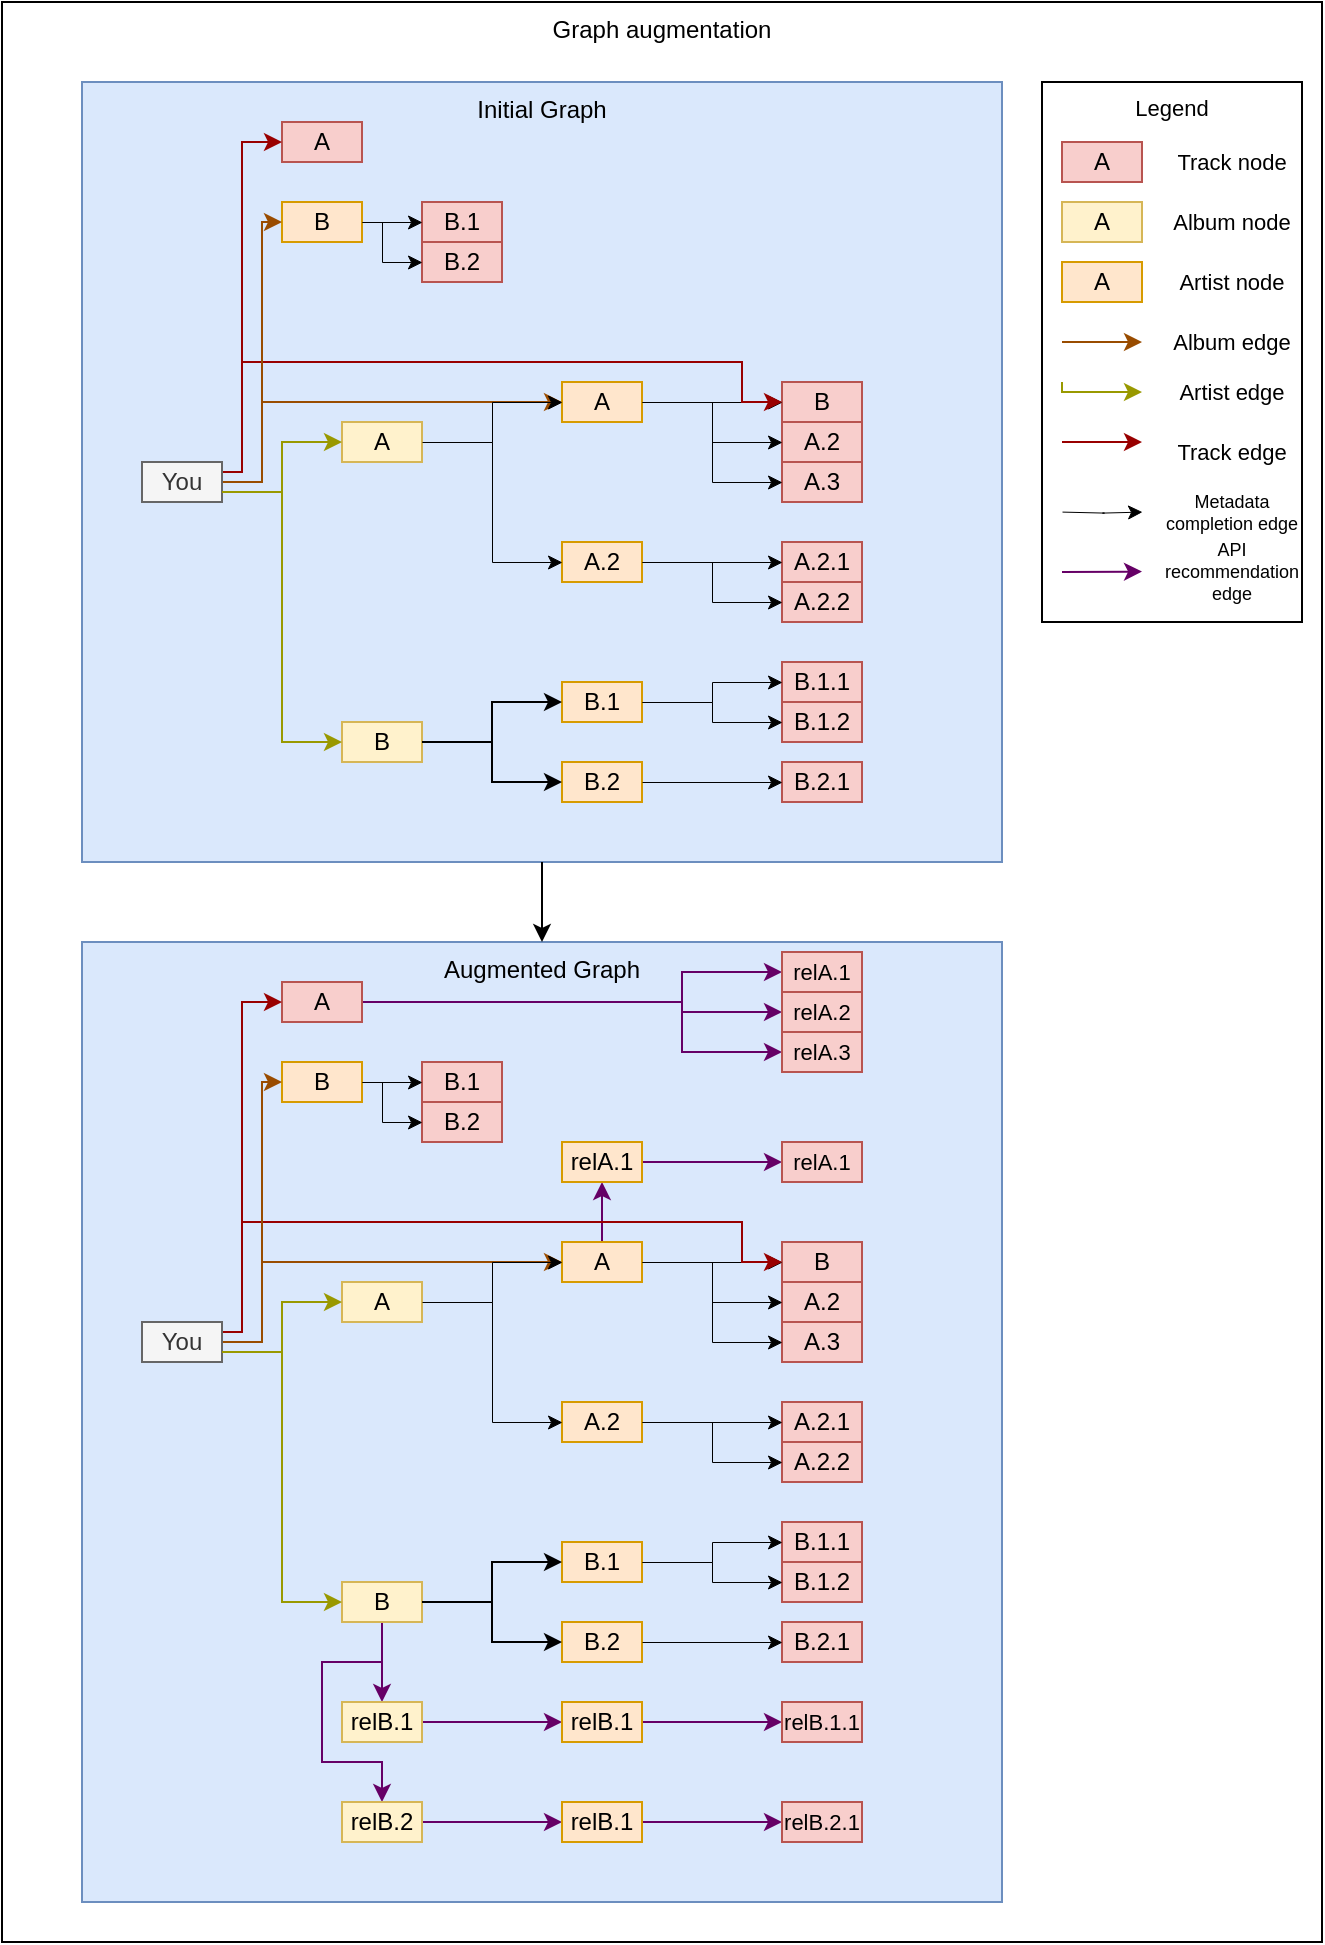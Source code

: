 <mxfile version="18.0.1" type="device"><diagram id="3FuMZ1e_deoRVSTneDtn" name="Page-1"><mxGraphModel dx="1990" dy="1238" grid="1" gridSize="10" guides="1" tooltips="1" connect="1" arrows="1" fold="1" page="1" pageScale="1" pageWidth="850" pageHeight="1100" math="0" shadow="0"><root><mxCell id="0"/><mxCell id="1" parent="0"/><mxCell id="2" value="Graph augmentation" style="rounded=0;whiteSpace=wrap;html=1;verticalAlign=top;" parent="1" vertex="1"><mxGeometry x="40" y="40" width="660" height="970" as="geometry"/></mxCell><mxCell id="O8z5yUPfaKezRsKL5KZz-58" value="" style="group" parent="1" vertex="1" connectable="0"><mxGeometry x="80" y="80" width="460" height="390" as="geometry"/></mxCell><mxCell id="O8z5yUPfaKezRsKL5KZz-8" value="Initial Graph" style="rounded=0;whiteSpace=wrap;html=1;verticalAlign=top;align=center;fillColor=#dae8fc;strokeColor=#6c8ebf;" parent="O8z5yUPfaKezRsKL5KZz-58" vertex="1"><mxGeometry width="460" height="390" as="geometry"/></mxCell><mxCell id="O8z5yUPfaKezRsKL5KZz-16" value="A" style="rounded=0;whiteSpace=wrap;html=1;fillColor=#f8cecc;strokeColor=#b85450;" parent="O8z5yUPfaKezRsKL5KZz-58" vertex="1"><mxGeometry x="100" y="20" width="40" height="20" as="geometry"/></mxCell><mxCell id="O8z5yUPfaKezRsKL5KZz-17" value="B" style="rounded=0;whiteSpace=wrap;html=1;fillColor=#f8cecc;strokeColor=#b85450;" parent="O8z5yUPfaKezRsKL5KZz-58" vertex="1"><mxGeometry x="350" y="150" width="40" height="20" as="geometry"/></mxCell><mxCell id="O8z5yUPfaKezRsKL5KZz-34" style="edgeStyle=orthogonalEdgeStyle;rounded=0;orthogonalLoop=1;jettySize=auto;html=1;exitX=1;exitY=0.5;exitDx=0;exitDy=0;entryX=0;entryY=0.5;entryDx=0;entryDy=0;strokeWidth=0.5;" parent="O8z5yUPfaKezRsKL5KZz-58" source="O8z5yUPfaKezRsKL5KZz-18" target="O8z5yUPfaKezRsKL5KZz-17" edge="1"><mxGeometry relative="1" as="geometry"/></mxCell><mxCell id="O8z5yUPfaKezRsKL5KZz-18" value="A" style="rounded=0;whiteSpace=wrap;html=1;fillColor=#ffe6cc;strokeColor=#d79b00;" parent="O8z5yUPfaKezRsKL5KZz-58" vertex="1"><mxGeometry x="240" y="150" width="40" height="20" as="geometry"/></mxCell><mxCell id="O8z5yUPfaKezRsKL5KZz-19" value="B" style="rounded=0;whiteSpace=wrap;html=1;fillColor=#ffe6cc;strokeColor=#d79b00;" parent="O8z5yUPfaKezRsKL5KZz-58" vertex="1"><mxGeometry x="100" y="60" width="40" height="20" as="geometry"/></mxCell><mxCell id="O8z5yUPfaKezRsKL5KZz-39" style="edgeStyle=orthogonalEdgeStyle;rounded=0;orthogonalLoop=1;jettySize=auto;html=1;exitX=1;exitY=0.5;exitDx=0;exitDy=0;entryX=0;entryY=0.5;entryDx=0;entryDy=0;strokeColor=#994C00;" parent="O8z5yUPfaKezRsKL5KZz-58" source="O8z5yUPfaKezRsKL5KZz-22" target="O8z5yUPfaKezRsKL5KZz-18" edge="1"><mxGeometry relative="1" as="geometry"><Array as="points"><mxPoint x="90" y="200"/><mxPoint x="90" y="160"/></Array></mxGeometry></mxCell><mxCell id="O8z5yUPfaKezRsKL5KZz-40" style="edgeStyle=orthogonalEdgeStyle;rounded=0;orthogonalLoop=1;jettySize=auto;html=1;exitX=1;exitY=0.25;exitDx=0;exitDy=0;entryX=0;entryY=0.5;entryDx=0;entryDy=0;strokeColor=#990000;strokeWidth=1;" parent="O8z5yUPfaKezRsKL5KZz-58" source="O8z5yUPfaKezRsKL5KZz-22" target="O8z5yUPfaKezRsKL5KZz-17" edge="1"><mxGeometry relative="1" as="geometry"><Array as="points"><mxPoint x="80" y="195"/><mxPoint x="80" y="140"/><mxPoint x="330" y="140"/><mxPoint x="330" y="160"/></Array></mxGeometry></mxCell><mxCell id="O8z5yUPfaKezRsKL5KZz-41" style="edgeStyle=orthogonalEdgeStyle;rounded=0;orthogonalLoop=1;jettySize=auto;html=1;exitX=1;exitY=0.25;exitDx=0;exitDy=0;entryX=0;entryY=0.5;entryDx=0;entryDy=0;strokeColor=#990000;strokeWidth=1;" parent="O8z5yUPfaKezRsKL5KZz-58" source="O8z5yUPfaKezRsKL5KZz-22" target="O8z5yUPfaKezRsKL5KZz-16" edge="1"><mxGeometry relative="1" as="geometry"><Array as="points"><mxPoint x="80" y="195"/><mxPoint x="80" y="30"/></Array></mxGeometry></mxCell><mxCell id="O8z5yUPfaKezRsKL5KZz-42" style="edgeStyle=orthogonalEdgeStyle;rounded=0;orthogonalLoop=1;jettySize=auto;html=1;exitX=1;exitY=0.5;exitDx=0;exitDy=0;entryX=0;entryY=0.5;entryDx=0;entryDy=0;strokeColor=#994C00;strokeWidth=1;" parent="O8z5yUPfaKezRsKL5KZz-58" source="O8z5yUPfaKezRsKL5KZz-22" target="O8z5yUPfaKezRsKL5KZz-19" edge="1"><mxGeometry relative="1" as="geometry"><Array as="points"><mxPoint x="90" y="200"/><mxPoint x="90" y="70"/></Array></mxGeometry></mxCell><mxCell id="O8z5yUPfaKezRsKL5KZz-22" value="You" style="rounded=0;whiteSpace=wrap;html=1;fillColor=#f5f5f5;strokeColor=#666666;fontColor=#333333;" parent="O8z5yUPfaKezRsKL5KZz-58" vertex="1"><mxGeometry x="30" y="190" width="40" height="20" as="geometry"/></mxCell><mxCell id="O8z5yUPfaKezRsKL5KZz-27" style="edgeStyle=orthogonalEdgeStyle;rounded=0;orthogonalLoop=1;jettySize=auto;html=1;exitX=1;exitY=0.5;exitDx=0;exitDy=0;entryX=0;entryY=0.5;entryDx=0;entryDy=0;strokeWidth=0.5;" parent="O8z5yUPfaKezRsKL5KZz-58" source="O8z5yUPfaKezRsKL5KZz-23" target="O8z5yUPfaKezRsKL5KZz-18" edge="1"><mxGeometry relative="1" as="geometry"/></mxCell><mxCell id="O8z5yUPfaKezRsKL5KZz-23" value="A" style="rounded=0;whiteSpace=wrap;html=1;fillColor=#fff2cc;strokeColor=#d6b656;" parent="O8z5yUPfaKezRsKL5KZz-58" vertex="1"><mxGeometry x="130" y="170" width="40" height="20" as="geometry"/></mxCell><mxCell id="O8z5yUPfaKezRsKL5KZz-25" style="edgeStyle=orthogonalEdgeStyle;rounded=0;orthogonalLoop=1;jettySize=auto;html=1;exitX=1;exitY=0.75;exitDx=0;exitDy=0;entryX=0;entryY=0.5;entryDx=0;entryDy=0;strokeColor=#999900;" parent="O8z5yUPfaKezRsKL5KZz-58" source="O8z5yUPfaKezRsKL5KZz-22" target="O8z5yUPfaKezRsKL5KZz-23" edge="1"><mxGeometry relative="1" as="geometry"/></mxCell><mxCell id="O8z5yUPfaKezRsKL5KZz-24" value="B" style="rounded=0;whiteSpace=wrap;html=1;fillColor=#fff2cc;strokeColor=#d6b656;" parent="O8z5yUPfaKezRsKL5KZz-58" vertex="1"><mxGeometry x="130" y="320" width="40" height="20" as="geometry"/></mxCell><mxCell id="O8z5yUPfaKezRsKL5KZz-26" style="edgeStyle=orthogonalEdgeStyle;rounded=0;orthogonalLoop=1;jettySize=auto;html=1;exitX=1;exitY=0.75;exitDx=0;exitDy=0;entryX=0;entryY=0.5;entryDx=0;entryDy=0;strokeColor=#999900;" parent="O8z5yUPfaKezRsKL5KZz-58" source="O8z5yUPfaKezRsKL5KZz-22" target="O8z5yUPfaKezRsKL5KZz-24" edge="1"><mxGeometry relative="1" as="geometry"/></mxCell><mxCell id="O8z5yUPfaKezRsKL5KZz-28" value="B.1" style="rounded=0;whiteSpace=wrap;html=1;fillColor=#ffe6cc;strokeColor=#d79b00;" parent="O8z5yUPfaKezRsKL5KZz-58" vertex="1"><mxGeometry x="240" y="300" width="40" height="20" as="geometry"/></mxCell><mxCell id="O8z5yUPfaKezRsKL5KZz-29" style="edgeStyle=orthogonalEdgeStyle;rounded=0;orthogonalLoop=1;jettySize=auto;html=1;exitX=1;exitY=0.5;exitDx=0;exitDy=0;entryX=0;entryY=0.5;entryDx=0;entryDy=0;" parent="O8z5yUPfaKezRsKL5KZz-58" source="O8z5yUPfaKezRsKL5KZz-24" target="O8z5yUPfaKezRsKL5KZz-28" edge="1"><mxGeometry relative="1" as="geometry"/></mxCell><mxCell id="O8z5yUPfaKezRsKL5KZz-30" value="A.2" style="rounded=0;whiteSpace=wrap;html=1;fillColor=#ffe6cc;strokeColor=#d79b00;" parent="O8z5yUPfaKezRsKL5KZz-58" vertex="1"><mxGeometry x="240" y="230" width="40" height="20" as="geometry"/></mxCell><mxCell id="O8z5yUPfaKezRsKL5KZz-31" style="edgeStyle=orthogonalEdgeStyle;rounded=0;orthogonalLoop=1;jettySize=auto;html=1;exitX=1;exitY=0.5;exitDx=0;exitDy=0;entryX=0;entryY=0.5;entryDx=0;entryDy=0;strokeWidth=0.5;" parent="O8z5yUPfaKezRsKL5KZz-58" source="O8z5yUPfaKezRsKL5KZz-23" target="O8z5yUPfaKezRsKL5KZz-30" edge="1"><mxGeometry relative="1" as="geometry"/></mxCell><mxCell id="O8z5yUPfaKezRsKL5KZz-32" value="B.2" style="rounded=0;whiteSpace=wrap;html=1;fillColor=#ffe6cc;strokeColor=#d79b00;" parent="O8z5yUPfaKezRsKL5KZz-58" vertex="1"><mxGeometry x="240" y="340" width="40" height="20" as="geometry"/></mxCell><mxCell id="O8z5yUPfaKezRsKL5KZz-33" style="edgeStyle=orthogonalEdgeStyle;rounded=0;orthogonalLoop=1;jettySize=auto;html=1;exitX=1;exitY=0.5;exitDx=0;exitDy=0;entryX=0;entryY=0.5;entryDx=0;entryDy=0;" parent="O8z5yUPfaKezRsKL5KZz-58" source="O8z5yUPfaKezRsKL5KZz-24" target="O8z5yUPfaKezRsKL5KZz-32" edge="1"><mxGeometry relative="1" as="geometry"/></mxCell><mxCell id="O8z5yUPfaKezRsKL5KZz-35" value="A.2" style="rounded=0;whiteSpace=wrap;html=1;fillColor=#f8cecc;strokeColor=#b85450;" parent="O8z5yUPfaKezRsKL5KZz-58" vertex="1"><mxGeometry x="350" y="170" width="40" height="20" as="geometry"/></mxCell><mxCell id="O8z5yUPfaKezRsKL5KZz-37" style="edgeStyle=orthogonalEdgeStyle;rounded=0;orthogonalLoop=1;jettySize=auto;html=1;exitX=1;exitY=0.5;exitDx=0;exitDy=0;entryX=0;entryY=0.5;entryDx=0;entryDy=0;strokeWidth=0.5;" parent="O8z5yUPfaKezRsKL5KZz-58" source="O8z5yUPfaKezRsKL5KZz-18" target="O8z5yUPfaKezRsKL5KZz-35" edge="1"><mxGeometry relative="1" as="geometry"/></mxCell><mxCell id="O8z5yUPfaKezRsKL5KZz-36" value="A.3" style="rounded=0;whiteSpace=wrap;html=1;fillColor=#f8cecc;strokeColor=#b85450;" parent="O8z5yUPfaKezRsKL5KZz-58" vertex="1"><mxGeometry x="350" y="190" width="40" height="20" as="geometry"/></mxCell><mxCell id="O8z5yUPfaKezRsKL5KZz-38" style="edgeStyle=orthogonalEdgeStyle;rounded=0;orthogonalLoop=1;jettySize=auto;html=1;exitX=1;exitY=0.5;exitDx=0;exitDy=0;entryX=0;entryY=0.5;entryDx=0;entryDy=0;strokeWidth=0.5;" parent="O8z5yUPfaKezRsKL5KZz-58" source="O8z5yUPfaKezRsKL5KZz-18" target="O8z5yUPfaKezRsKL5KZz-36" edge="1"><mxGeometry relative="1" as="geometry"/></mxCell><mxCell id="O8z5yUPfaKezRsKL5KZz-43" value="B.1" style="rounded=0;whiteSpace=wrap;html=1;fillColor=#f8cecc;strokeColor=#b85450;" parent="O8z5yUPfaKezRsKL5KZz-58" vertex="1"><mxGeometry x="170" y="60" width="40" height="20" as="geometry"/></mxCell><mxCell id="O8z5yUPfaKezRsKL5KZz-45" style="edgeStyle=orthogonalEdgeStyle;rounded=0;orthogonalLoop=1;jettySize=auto;html=1;exitX=1;exitY=0.5;exitDx=0;exitDy=0;entryX=0;entryY=0.5;entryDx=0;entryDy=0;strokeColor=#000000;strokeWidth=0.5;" parent="O8z5yUPfaKezRsKL5KZz-58" source="O8z5yUPfaKezRsKL5KZz-19" target="O8z5yUPfaKezRsKL5KZz-43" edge="1"><mxGeometry relative="1" as="geometry"/></mxCell><mxCell id="O8z5yUPfaKezRsKL5KZz-44" value="B.2" style="rounded=0;whiteSpace=wrap;html=1;fillColor=#f8cecc;strokeColor=#b85450;" parent="O8z5yUPfaKezRsKL5KZz-58" vertex="1"><mxGeometry x="170" y="80" width="40" height="20" as="geometry"/></mxCell><mxCell id="O8z5yUPfaKezRsKL5KZz-46" style="edgeStyle=orthogonalEdgeStyle;rounded=0;orthogonalLoop=1;jettySize=auto;html=1;exitX=1;exitY=0.5;exitDx=0;exitDy=0;entryX=0;entryY=0.5;entryDx=0;entryDy=0;strokeColor=#000000;strokeWidth=0.5;" parent="O8z5yUPfaKezRsKL5KZz-58" source="O8z5yUPfaKezRsKL5KZz-19" target="O8z5yUPfaKezRsKL5KZz-44" edge="1"><mxGeometry relative="1" as="geometry"><Array as="points"><mxPoint x="150" y="70"/><mxPoint x="150" y="90"/></Array></mxGeometry></mxCell><mxCell id="O8z5yUPfaKezRsKL5KZz-47" value="A.2.1" style="rounded=0;whiteSpace=wrap;html=1;fillColor=#f8cecc;strokeColor=#b85450;" parent="O8z5yUPfaKezRsKL5KZz-58" vertex="1"><mxGeometry x="350" y="230" width="40" height="20" as="geometry"/></mxCell><mxCell id="O8z5yUPfaKezRsKL5KZz-49" style="edgeStyle=orthogonalEdgeStyle;rounded=0;orthogonalLoop=1;jettySize=auto;html=1;exitX=1;exitY=0.5;exitDx=0;exitDy=0;entryX=0;entryY=0.5;entryDx=0;entryDy=0;strokeColor=#000000;strokeWidth=0.5;" parent="O8z5yUPfaKezRsKL5KZz-58" source="O8z5yUPfaKezRsKL5KZz-30" target="O8z5yUPfaKezRsKL5KZz-47" edge="1"><mxGeometry relative="1" as="geometry"/></mxCell><mxCell id="O8z5yUPfaKezRsKL5KZz-48" value="A.2.2" style="rounded=0;whiteSpace=wrap;html=1;fillColor=#f8cecc;strokeColor=#b85450;" parent="O8z5yUPfaKezRsKL5KZz-58" vertex="1"><mxGeometry x="350" y="250" width="40" height="20" as="geometry"/></mxCell><mxCell id="O8z5yUPfaKezRsKL5KZz-50" style="edgeStyle=orthogonalEdgeStyle;rounded=0;orthogonalLoop=1;jettySize=auto;html=1;exitX=1;exitY=0.5;exitDx=0;exitDy=0;entryX=0;entryY=0.5;entryDx=0;entryDy=0;strokeColor=#000000;strokeWidth=0.5;" parent="O8z5yUPfaKezRsKL5KZz-58" source="O8z5yUPfaKezRsKL5KZz-30" target="O8z5yUPfaKezRsKL5KZz-48" edge="1"><mxGeometry relative="1" as="geometry"/></mxCell><mxCell id="O8z5yUPfaKezRsKL5KZz-51" value="B.1.1" style="rounded=0;whiteSpace=wrap;html=1;fillColor=#f8cecc;strokeColor=#b85450;" parent="O8z5yUPfaKezRsKL5KZz-58" vertex="1"><mxGeometry x="350" y="290" width="40" height="20" as="geometry"/></mxCell><mxCell id="O8z5yUPfaKezRsKL5KZz-55" style="edgeStyle=orthogonalEdgeStyle;rounded=0;orthogonalLoop=1;jettySize=auto;html=1;exitX=1;exitY=0.5;exitDx=0;exitDy=0;entryX=0;entryY=0.5;entryDx=0;entryDy=0;strokeColor=#000000;strokeWidth=0.5;" parent="O8z5yUPfaKezRsKL5KZz-58" source="O8z5yUPfaKezRsKL5KZz-28" target="O8z5yUPfaKezRsKL5KZz-51" edge="1"><mxGeometry relative="1" as="geometry"/></mxCell><mxCell id="O8z5yUPfaKezRsKL5KZz-52" value="B.1.2" style="rounded=0;whiteSpace=wrap;html=1;fillColor=#f8cecc;strokeColor=#b85450;" parent="O8z5yUPfaKezRsKL5KZz-58" vertex="1"><mxGeometry x="350" y="310" width="40" height="20" as="geometry"/></mxCell><mxCell id="O8z5yUPfaKezRsKL5KZz-56" style="edgeStyle=orthogonalEdgeStyle;rounded=0;orthogonalLoop=1;jettySize=auto;html=1;exitX=1;exitY=0.5;exitDx=0;exitDy=0;strokeColor=#000000;strokeWidth=0.5;" parent="O8z5yUPfaKezRsKL5KZz-58" source="O8z5yUPfaKezRsKL5KZz-28" target="O8z5yUPfaKezRsKL5KZz-52" edge="1"><mxGeometry relative="1" as="geometry"/></mxCell><mxCell id="O8z5yUPfaKezRsKL5KZz-53" value="B.2.1" style="rounded=0;whiteSpace=wrap;html=1;fillColor=#f8cecc;strokeColor=#b85450;" parent="O8z5yUPfaKezRsKL5KZz-58" vertex="1"><mxGeometry x="350" y="340" width="40" height="20" as="geometry"/></mxCell><mxCell id="O8z5yUPfaKezRsKL5KZz-54" style="edgeStyle=orthogonalEdgeStyle;rounded=0;orthogonalLoop=1;jettySize=auto;html=1;exitX=1;exitY=0.5;exitDx=0;exitDy=0;entryX=0;entryY=0.5;entryDx=0;entryDy=0;strokeColor=#000000;strokeWidth=0.5;" parent="O8z5yUPfaKezRsKL5KZz-58" source="O8z5yUPfaKezRsKL5KZz-32" target="O8z5yUPfaKezRsKL5KZz-53" edge="1"><mxGeometry relative="1" as="geometry"/></mxCell><mxCell id="O8z5yUPfaKezRsKL5KZz-60" value="Augmented Graph" style="rounded=0;whiteSpace=wrap;html=1;verticalAlign=top;align=center;fillColor=#dae8fc;strokeColor=#6c8ebf;" parent="1" vertex="1"><mxGeometry x="80" y="510" width="460" height="480" as="geometry"/></mxCell><mxCell id="O8z5yUPfaKezRsKL5KZz-206" style="edgeStyle=orthogonalEdgeStyle;rounded=0;orthogonalLoop=1;jettySize=auto;html=1;exitX=1;exitY=0.5;exitDx=0;exitDy=0;entryX=0;entryY=0.5;entryDx=0;entryDy=0;fontSize=11;strokeColor=#660066;strokeWidth=1;" parent="1" source="O8z5yUPfaKezRsKL5KZz-61" target="O8z5yUPfaKezRsKL5KZz-202" edge="1"><mxGeometry relative="1" as="geometry"><Array as="points"><mxPoint x="380" y="540"/><mxPoint x="380" y="525"/></Array></mxGeometry></mxCell><mxCell id="O8z5yUPfaKezRsKL5KZz-207" style="edgeStyle=orthogonalEdgeStyle;rounded=0;orthogonalLoop=1;jettySize=auto;html=1;exitX=1;exitY=0.5;exitDx=0;exitDy=0;entryX=0;entryY=0.5;entryDx=0;entryDy=0;fontSize=11;strokeColor=#660066;strokeWidth=1;" parent="1" source="O8z5yUPfaKezRsKL5KZz-61" target="O8z5yUPfaKezRsKL5KZz-203" edge="1"><mxGeometry relative="1" as="geometry"><Array as="points"><mxPoint x="380" y="540"/><mxPoint x="380" y="545"/></Array></mxGeometry></mxCell><mxCell id="O8z5yUPfaKezRsKL5KZz-208" style="edgeStyle=orthogonalEdgeStyle;rounded=0;orthogonalLoop=1;jettySize=auto;html=1;exitX=1;exitY=0.5;exitDx=0;exitDy=0;entryX=0;entryY=0.5;entryDx=0;entryDy=0;fontSize=11;strokeColor=#660066;strokeWidth=1;" parent="1" source="O8z5yUPfaKezRsKL5KZz-61" target="O8z5yUPfaKezRsKL5KZz-205" edge="1"><mxGeometry relative="1" as="geometry"><Array as="points"><mxPoint x="380" y="540"/><mxPoint x="380" y="565"/></Array></mxGeometry></mxCell><mxCell id="O8z5yUPfaKezRsKL5KZz-61" value="A" style="rounded=0;whiteSpace=wrap;html=1;fillColor=#f8cecc;strokeColor=#b85450;" parent="1" vertex="1"><mxGeometry x="180" y="530" width="40" height="20" as="geometry"/></mxCell><mxCell id="O8z5yUPfaKezRsKL5KZz-62" value="B" style="rounded=0;whiteSpace=wrap;html=1;fillColor=#f8cecc;strokeColor=#b85450;" parent="1" vertex="1"><mxGeometry x="430" y="660" width="40" height="20" as="geometry"/></mxCell><mxCell id="O8z5yUPfaKezRsKL5KZz-63" style="edgeStyle=orthogonalEdgeStyle;rounded=0;orthogonalLoop=1;jettySize=auto;html=1;exitX=1;exitY=0.5;exitDx=0;exitDy=0;entryX=0;entryY=0.5;entryDx=0;entryDy=0;strokeWidth=0.5;" parent="1" source="O8z5yUPfaKezRsKL5KZz-64" target="O8z5yUPfaKezRsKL5KZz-62" edge="1"><mxGeometry relative="1" as="geometry"/></mxCell><mxCell id="O8z5yUPfaKezRsKL5KZz-200" style="edgeStyle=orthogonalEdgeStyle;rounded=0;orthogonalLoop=1;jettySize=auto;html=1;exitX=0.5;exitY=0;exitDx=0;exitDy=0;entryX=0.5;entryY=1;entryDx=0;entryDy=0;fontSize=11;strokeColor=#660066;strokeWidth=1;" parent="1" source="O8z5yUPfaKezRsKL5KZz-64" target="O8z5yUPfaKezRsKL5KZz-198" edge="1"><mxGeometry relative="1" as="geometry"/></mxCell><mxCell id="O8z5yUPfaKezRsKL5KZz-64" value="A" style="rounded=0;whiteSpace=wrap;html=1;fillColor=#ffe6cc;strokeColor=#d79b00;" parent="1" vertex="1"><mxGeometry x="320" y="660" width="40" height="20" as="geometry"/></mxCell><mxCell id="O8z5yUPfaKezRsKL5KZz-65" value="B" style="rounded=0;whiteSpace=wrap;html=1;fillColor=#ffe6cc;strokeColor=#d79b00;" parent="1" vertex="1"><mxGeometry x="180" y="570" width="40" height="20" as="geometry"/></mxCell><mxCell id="O8z5yUPfaKezRsKL5KZz-66" style="edgeStyle=orthogonalEdgeStyle;rounded=0;orthogonalLoop=1;jettySize=auto;html=1;exitX=1;exitY=0.5;exitDx=0;exitDy=0;entryX=0;entryY=0.5;entryDx=0;entryDy=0;strokeColor=#994C00;" parent="1" source="O8z5yUPfaKezRsKL5KZz-70" target="O8z5yUPfaKezRsKL5KZz-64" edge="1"><mxGeometry relative="1" as="geometry"><Array as="points"><mxPoint x="170" y="710"/><mxPoint x="170" y="670"/></Array></mxGeometry></mxCell><mxCell id="O8z5yUPfaKezRsKL5KZz-67" style="edgeStyle=orthogonalEdgeStyle;rounded=0;orthogonalLoop=1;jettySize=auto;html=1;exitX=1;exitY=0.25;exitDx=0;exitDy=0;entryX=0;entryY=0.5;entryDx=0;entryDy=0;strokeColor=#990000;strokeWidth=1;" parent="1" source="O8z5yUPfaKezRsKL5KZz-70" target="O8z5yUPfaKezRsKL5KZz-62" edge="1"><mxGeometry relative="1" as="geometry"><Array as="points"><mxPoint x="160" y="705"/><mxPoint x="160" y="650"/><mxPoint x="410" y="650"/><mxPoint x="410" y="670"/></Array></mxGeometry></mxCell><mxCell id="O8z5yUPfaKezRsKL5KZz-68" style="edgeStyle=orthogonalEdgeStyle;rounded=0;orthogonalLoop=1;jettySize=auto;html=1;exitX=1;exitY=0.25;exitDx=0;exitDy=0;entryX=0;entryY=0.5;entryDx=0;entryDy=0;strokeColor=#990000;strokeWidth=1;" parent="1" source="O8z5yUPfaKezRsKL5KZz-70" target="O8z5yUPfaKezRsKL5KZz-61" edge="1"><mxGeometry relative="1" as="geometry"><Array as="points"><mxPoint x="160" y="705"/><mxPoint x="160" y="540"/></Array></mxGeometry></mxCell><mxCell id="O8z5yUPfaKezRsKL5KZz-69" style="edgeStyle=orthogonalEdgeStyle;rounded=0;orthogonalLoop=1;jettySize=auto;html=1;exitX=1;exitY=0.5;exitDx=0;exitDy=0;entryX=0;entryY=0.5;entryDx=0;entryDy=0;strokeColor=#994C00;strokeWidth=1;" parent="1" source="O8z5yUPfaKezRsKL5KZz-70" target="O8z5yUPfaKezRsKL5KZz-65" edge="1"><mxGeometry relative="1" as="geometry"><Array as="points"><mxPoint x="170" y="710"/><mxPoint x="170" y="580"/></Array></mxGeometry></mxCell><mxCell id="O8z5yUPfaKezRsKL5KZz-70" value="You" style="rounded=0;whiteSpace=wrap;html=1;fillColor=#f5f5f5;strokeColor=#666666;fontColor=#333333;" parent="1" vertex="1"><mxGeometry x="110" y="700" width="40" height="20" as="geometry"/></mxCell><mxCell id="O8z5yUPfaKezRsKL5KZz-71" style="edgeStyle=orthogonalEdgeStyle;rounded=0;orthogonalLoop=1;jettySize=auto;html=1;exitX=1;exitY=0.5;exitDx=0;exitDy=0;entryX=0;entryY=0.5;entryDx=0;entryDy=0;strokeWidth=0.5;" parent="1" source="O8z5yUPfaKezRsKL5KZz-72" target="O8z5yUPfaKezRsKL5KZz-64" edge="1"><mxGeometry relative="1" as="geometry"/></mxCell><mxCell id="O8z5yUPfaKezRsKL5KZz-72" value="A" style="rounded=0;whiteSpace=wrap;html=1;fillColor=#fff2cc;strokeColor=#d6b656;" parent="1" vertex="1"><mxGeometry x="210" y="680" width="40" height="20" as="geometry"/></mxCell><mxCell id="O8z5yUPfaKezRsKL5KZz-73" style="edgeStyle=orthogonalEdgeStyle;rounded=0;orthogonalLoop=1;jettySize=auto;html=1;exitX=1;exitY=0.75;exitDx=0;exitDy=0;entryX=0;entryY=0.5;entryDx=0;entryDy=0;strokeColor=#999900;" parent="1" source="O8z5yUPfaKezRsKL5KZz-70" target="O8z5yUPfaKezRsKL5KZz-72" edge="1"><mxGeometry relative="1" as="geometry"/></mxCell><mxCell id="O8z5yUPfaKezRsKL5KZz-186" style="edgeStyle=orthogonalEdgeStyle;rounded=0;orthogonalLoop=1;jettySize=auto;html=1;exitX=0.5;exitY=1;exitDx=0;exitDy=0;entryX=0.5;entryY=0;entryDx=0;entryDy=0;strokeColor=#660066;strokeWidth=1;" parent="1" source="O8z5yUPfaKezRsKL5KZz-74" target="O8z5yUPfaKezRsKL5KZz-185" edge="1"><mxGeometry relative="1" as="geometry"/></mxCell><mxCell id="O8z5yUPfaKezRsKL5KZz-188" style="edgeStyle=orthogonalEdgeStyle;rounded=0;orthogonalLoop=1;jettySize=auto;html=1;exitX=0.5;exitY=1;exitDx=0;exitDy=0;entryX=0.5;entryY=0;entryDx=0;entryDy=0;strokeColor=#660066;strokeWidth=1;" parent="1" source="O8z5yUPfaKezRsKL5KZz-74" target="O8z5yUPfaKezRsKL5KZz-187" edge="1"><mxGeometry relative="1" as="geometry"><Array as="points"><mxPoint x="230" y="870"/><mxPoint x="200" y="870"/><mxPoint x="200" y="920"/><mxPoint x="230" y="920"/></Array></mxGeometry></mxCell><mxCell id="O8z5yUPfaKezRsKL5KZz-74" value="B" style="rounded=0;whiteSpace=wrap;html=1;fillColor=#fff2cc;strokeColor=#d6b656;" parent="1" vertex="1"><mxGeometry x="210" y="830" width="40" height="20" as="geometry"/></mxCell><mxCell id="O8z5yUPfaKezRsKL5KZz-75" style="edgeStyle=orthogonalEdgeStyle;rounded=0;orthogonalLoop=1;jettySize=auto;html=1;exitX=1;exitY=0.75;exitDx=0;exitDy=0;entryX=0;entryY=0.5;entryDx=0;entryDy=0;strokeColor=#999900;" parent="1" source="O8z5yUPfaKezRsKL5KZz-70" target="O8z5yUPfaKezRsKL5KZz-74" edge="1"><mxGeometry relative="1" as="geometry"/></mxCell><mxCell id="O8z5yUPfaKezRsKL5KZz-76" value="B.1" style="rounded=0;whiteSpace=wrap;html=1;fillColor=#ffe6cc;strokeColor=#d79b00;" parent="1" vertex="1"><mxGeometry x="320" y="810" width="40" height="20" as="geometry"/></mxCell><mxCell id="O8z5yUPfaKezRsKL5KZz-77" style="edgeStyle=orthogonalEdgeStyle;rounded=0;orthogonalLoop=1;jettySize=auto;html=1;exitX=1;exitY=0.5;exitDx=0;exitDy=0;entryX=0;entryY=0.5;entryDx=0;entryDy=0;" parent="1" source="O8z5yUPfaKezRsKL5KZz-74" target="O8z5yUPfaKezRsKL5KZz-76" edge="1"><mxGeometry relative="1" as="geometry"/></mxCell><mxCell id="O8z5yUPfaKezRsKL5KZz-78" value="A.2" style="rounded=0;whiteSpace=wrap;html=1;fillColor=#ffe6cc;strokeColor=#d79b00;" parent="1" vertex="1"><mxGeometry x="320" y="740" width="40" height="20" as="geometry"/></mxCell><mxCell id="O8z5yUPfaKezRsKL5KZz-79" style="edgeStyle=orthogonalEdgeStyle;rounded=0;orthogonalLoop=1;jettySize=auto;html=1;exitX=1;exitY=0.5;exitDx=0;exitDy=0;entryX=0;entryY=0.5;entryDx=0;entryDy=0;strokeWidth=0.5;" parent="1" source="O8z5yUPfaKezRsKL5KZz-72" target="O8z5yUPfaKezRsKL5KZz-78" edge="1"><mxGeometry relative="1" as="geometry"/></mxCell><mxCell id="O8z5yUPfaKezRsKL5KZz-80" value="B.2" style="rounded=0;whiteSpace=wrap;html=1;fillColor=#ffe6cc;strokeColor=#d79b00;" parent="1" vertex="1"><mxGeometry x="320" y="850" width="40" height="20" as="geometry"/></mxCell><mxCell id="O8z5yUPfaKezRsKL5KZz-81" style="edgeStyle=orthogonalEdgeStyle;rounded=0;orthogonalLoop=1;jettySize=auto;html=1;exitX=1;exitY=0.5;exitDx=0;exitDy=0;entryX=0;entryY=0.5;entryDx=0;entryDy=0;" parent="1" source="O8z5yUPfaKezRsKL5KZz-74" target="O8z5yUPfaKezRsKL5KZz-80" edge="1"><mxGeometry relative="1" as="geometry"/></mxCell><mxCell id="O8z5yUPfaKezRsKL5KZz-82" value="A.2" style="rounded=0;whiteSpace=wrap;html=1;fillColor=#f8cecc;strokeColor=#b85450;" parent="1" vertex="1"><mxGeometry x="430" y="680" width="40" height="20" as="geometry"/></mxCell><mxCell id="O8z5yUPfaKezRsKL5KZz-83" style="edgeStyle=orthogonalEdgeStyle;rounded=0;orthogonalLoop=1;jettySize=auto;html=1;exitX=1;exitY=0.5;exitDx=0;exitDy=0;entryX=0;entryY=0.5;entryDx=0;entryDy=0;strokeWidth=0.5;" parent="1" source="O8z5yUPfaKezRsKL5KZz-64" target="O8z5yUPfaKezRsKL5KZz-82" edge="1"><mxGeometry relative="1" as="geometry"/></mxCell><mxCell id="O8z5yUPfaKezRsKL5KZz-84" value="A.3" style="rounded=0;whiteSpace=wrap;html=1;fillColor=#f8cecc;strokeColor=#b85450;" parent="1" vertex="1"><mxGeometry x="430" y="700" width="40" height="20" as="geometry"/></mxCell><mxCell id="O8z5yUPfaKezRsKL5KZz-85" style="edgeStyle=orthogonalEdgeStyle;rounded=0;orthogonalLoop=1;jettySize=auto;html=1;exitX=1;exitY=0.5;exitDx=0;exitDy=0;entryX=0;entryY=0.5;entryDx=0;entryDy=0;strokeWidth=0.5;" parent="1" source="O8z5yUPfaKezRsKL5KZz-64" target="O8z5yUPfaKezRsKL5KZz-84" edge="1"><mxGeometry relative="1" as="geometry"/></mxCell><mxCell id="O8z5yUPfaKezRsKL5KZz-86" value="B.1" style="rounded=0;whiteSpace=wrap;html=1;fillColor=#f8cecc;strokeColor=#b85450;" parent="1" vertex="1"><mxGeometry x="250" y="570" width="40" height="20" as="geometry"/></mxCell><mxCell id="O8z5yUPfaKezRsKL5KZz-87" style="edgeStyle=orthogonalEdgeStyle;rounded=0;orthogonalLoop=1;jettySize=auto;html=1;exitX=1;exitY=0.5;exitDx=0;exitDy=0;entryX=0;entryY=0.5;entryDx=0;entryDy=0;strokeColor=#000000;strokeWidth=0.5;" parent="1" source="O8z5yUPfaKezRsKL5KZz-65" target="O8z5yUPfaKezRsKL5KZz-86" edge="1"><mxGeometry relative="1" as="geometry"/></mxCell><mxCell id="O8z5yUPfaKezRsKL5KZz-88" value="B.2" style="rounded=0;whiteSpace=wrap;html=1;fillColor=#f8cecc;strokeColor=#b85450;" parent="1" vertex="1"><mxGeometry x="250" y="590" width="40" height="20" as="geometry"/></mxCell><mxCell id="O8z5yUPfaKezRsKL5KZz-89" style="edgeStyle=orthogonalEdgeStyle;rounded=0;orthogonalLoop=1;jettySize=auto;html=1;exitX=1;exitY=0.5;exitDx=0;exitDy=0;entryX=0;entryY=0.5;entryDx=0;entryDy=0;strokeColor=#000000;strokeWidth=0.5;" parent="1" source="O8z5yUPfaKezRsKL5KZz-65" target="O8z5yUPfaKezRsKL5KZz-88" edge="1"><mxGeometry relative="1" as="geometry"><Array as="points"><mxPoint x="230" y="580"/><mxPoint x="230" y="600"/></Array></mxGeometry></mxCell><mxCell id="O8z5yUPfaKezRsKL5KZz-90" value="A.2.1" style="rounded=0;whiteSpace=wrap;html=1;fillColor=#f8cecc;strokeColor=#b85450;" parent="1" vertex="1"><mxGeometry x="430" y="740" width="40" height="20" as="geometry"/></mxCell><mxCell id="O8z5yUPfaKezRsKL5KZz-91" style="edgeStyle=orthogonalEdgeStyle;rounded=0;orthogonalLoop=1;jettySize=auto;html=1;exitX=1;exitY=0.5;exitDx=0;exitDy=0;entryX=0;entryY=0.5;entryDx=0;entryDy=0;strokeColor=#000000;strokeWidth=0.5;" parent="1" source="O8z5yUPfaKezRsKL5KZz-78" target="O8z5yUPfaKezRsKL5KZz-90" edge="1"><mxGeometry relative="1" as="geometry"/></mxCell><mxCell id="O8z5yUPfaKezRsKL5KZz-92" value="A.2.2" style="rounded=0;whiteSpace=wrap;html=1;fillColor=#f8cecc;strokeColor=#b85450;" parent="1" vertex="1"><mxGeometry x="430" y="760" width="40" height="20" as="geometry"/></mxCell><mxCell id="O8z5yUPfaKezRsKL5KZz-93" style="edgeStyle=orthogonalEdgeStyle;rounded=0;orthogonalLoop=1;jettySize=auto;html=1;exitX=1;exitY=0.5;exitDx=0;exitDy=0;entryX=0;entryY=0.5;entryDx=0;entryDy=0;strokeColor=#000000;strokeWidth=0.5;" parent="1" source="O8z5yUPfaKezRsKL5KZz-78" target="O8z5yUPfaKezRsKL5KZz-92" edge="1"><mxGeometry relative="1" as="geometry"/></mxCell><mxCell id="O8z5yUPfaKezRsKL5KZz-94" value="B.1.1" style="rounded=0;whiteSpace=wrap;html=1;fillColor=#f8cecc;strokeColor=#b85450;" parent="1" vertex="1"><mxGeometry x="430" y="800" width="40" height="20" as="geometry"/></mxCell><mxCell id="O8z5yUPfaKezRsKL5KZz-95" style="edgeStyle=orthogonalEdgeStyle;rounded=0;orthogonalLoop=1;jettySize=auto;html=1;exitX=1;exitY=0.5;exitDx=0;exitDy=0;entryX=0;entryY=0.5;entryDx=0;entryDy=0;strokeColor=#000000;strokeWidth=0.5;" parent="1" source="O8z5yUPfaKezRsKL5KZz-76" target="O8z5yUPfaKezRsKL5KZz-94" edge="1"><mxGeometry relative="1" as="geometry"/></mxCell><mxCell id="O8z5yUPfaKezRsKL5KZz-96" value="B.1.2" style="rounded=0;whiteSpace=wrap;html=1;fillColor=#f8cecc;strokeColor=#b85450;" parent="1" vertex="1"><mxGeometry x="430" y="820" width="40" height="20" as="geometry"/></mxCell><mxCell id="O8z5yUPfaKezRsKL5KZz-97" style="edgeStyle=orthogonalEdgeStyle;rounded=0;orthogonalLoop=1;jettySize=auto;html=1;exitX=1;exitY=0.5;exitDx=0;exitDy=0;strokeColor=#000000;strokeWidth=0.5;" parent="1" source="O8z5yUPfaKezRsKL5KZz-76" target="O8z5yUPfaKezRsKL5KZz-96" edge="1"><mxGeometry relative="1" as="geometry"/></mxCell><mxCell id="O8z5yUPfaKezRsKL5KZz-98" value="B.2.1" style="rounded=0;whiteSpace=wrap;html=1;fillColor=#f8cecc;strokeColor=#b85450;" parent="1" vertex="1"><mxGeometry x="430" y="850" width="40" height="20" as="geometry"/></mxCell><mxCell id="O8z5yUPfaKezRsKL5KZz-99" style="edgeStyle=orthogonalEdgeStyle;rounded=0;orthogonalLoop=1;jettySize=auto;html=1;exitX=1;exitY=0.5;exitDx=0;exitDy=0;entryX=0;entryY=0.5;entryDx=0;entryDy=0;strokeColor=#000000;strokeWidth=0.5;" parent="1" source="O8z5yUPfaKezRsKL5KZz-80" target="O8z5yUPfaKezRsKL5KZz-98" edge="1"><mxGeometry relative="1" as="geometry"/></mxCell><mxCell id="O8z5yUPfaKezRsKL5KZz-190" style="edgeStyle=orthogonalEdgeStyle;rounded=0;orthogonalLoop=1;jettySize=auto;html=1;exitX=1;exitY=0.5;exitDx=0;exitDy=0;entryX=0;entryY=0.5;entryDx=0;entryDy=0;strokeColor=#660066;strokeWidth=1;" parent="1" source="O8z5yUPfaKezRsKL5KZz-185" target="O8z5yUPfaKezRsKL5KZz-189" edge="1"><mxGeometry relative="1" as="geometry"/></mxCell><mxCell id="O8z5yUPfaKezRsKL5KZz-185" value="relB.1" style="rounded=0;whiteSpace=wrap;html=1;fillColor=#fff2cc;strokeColor=#d6b656;" parent="1" vertex="1"><mxGeometry x="210" y="890" width="40" height="20" as="geometry"/></mxCell><mxCell id="O8z5yUPfaKezRsKL5KZz-196" style="edgeStyle=orthogonalEdgeStyle;rounded=0;orthogonalLoop=1;jettySize=auto;html=1;exitX=1;exitY=0.5;exitDx=0;exitDy=0;entryX=0;entryY=0.5;entryDx=0;entryDy=0;strokeColor=#660066;strokeWidth=1;" parent="1" source="O8z5yUPfaKezRsKL5KZz-187" target="O8z5yUPfaKezRsKL5KZz-194" edge="1"><mxGeometry relative="1" as="geometry"/></mxCell><mxCell id="O8z5yUPfaKezRsKL5KZz-187" value="relB.2" style="rounded=0;whiteSpace=wrap;html=1;fillColor=#fff2cc;strokeColor=#d6b656;" parent="1" vertex="1"><mxGeometry x="210" y="940" width="40" height="20" as="geometry"/></mxCell><mxCell id="O8z5yUPfaKezRsKL5KZz-192" style="edgeStyle=orthogonalEdgeStyle;rounded=0;orthogonalLoop=1;jettySize=auto;html=1;exitX=1;exitY=0.5;exitDx=0;exitDy=0;entryX=0;entryY=0.5;entryDx=0;entryDy=0;strokeColor=#660066;strokeWidth=1;" parent="1" source="O8z5yUPfaKezRsKL5KZz-189" target="O8z5yUPfaKezRsKL5KZz-191" edge="1"><mxGeometry relative="1" as="geometry"/></mxCell><mxCell id="O8z5yUPfaKezRsKL5KZz-189" value="relB.1" style="rounded=0;whiteSpace=wrap;html=1;fillColor=#ffe6cc;strokeColor=#d79b00;" parent="1" vertex="1"><mxGeometry x="320" y="890" width="40" height="20" as="geometry"/></mxCell><mxCell id="O8z5yUPfaKezRsKL5KZz-191" value="relB.1.1" style="rounded=0;whiteSpace=wrap;html=1;fillColor=#f8cecc;strokeColor=#b85450;fontSize=11;" parent="1" vertex="1"><mxGeometry x="430" y="890" width="40" height="20" as="geometry"/></mxCell><mxCell id="O8z5yUPfaKezRsKL5KZz-197" style="edgeStyle=orthogonalEdgeStyle;rounded=0;orthogonalLoop=1;jettySize=auto;html=1;exitX=1;exitY=0.5;exitDx=0;exitDy=0;entryX=0;entryY=0.5;entryDx=0;entryDy=0;strokeColor=#660066;strokeWidth=1;" parent="1" source="O8z5yUPfaKezRsKL5KZz-194" target="O8z5yUPfaKezRsKL5KZz-195" edge="1"><mxGeometry relative="1" as="geometry"/></mxCell><mxCell id="O8z5yUPfaKezRsKL5KZz-194" value="relB.1" style="rounded=0;whiteSpace=wrap;html=1;fillColor=#ffe6cc;strokeColor=#d79b00;" parent="1" vertex="1"><mxGeometry x="320" y="940" width="40" height="20" as="geometry"/></mxCell><mxCell id="O8z5yUPfaKezRsKL5KZz-195" value="relB.2.1" style="rounded=0;whiteSpace=wrap;html=1;fillColor=#f8cecc;strokeColor=#b85450;fontSize=11;" parent="1" vertex="1"><mxGeometry x="430" y="940" width="40" height="20" as="geometry"/></mxCell><mxCell id="O8z5yUPfaKezRsKL5KZz-201" style="edgeStyle=orthogonalEdgeStyle;rounded=0;orthogonalLoop=1;jettySize=auto;html=1;exitX=1;exitY=0.5;exitDx=0;exitDy=0;fontSize=11;strokeColor=#660066;strokeWidth=1;" parent="1" source="O8z5yUPfaKezRsKL5KZz-198" target="O8z5yUPfaKezRsKL5KZz-199" edge="1"><mxGeometry relative="1" as="geometry"/></mxCell><mxCell id="O8z5yUPfaKezRsKL5KZz-198" value="relA.1" style="rounded=0;whiteSpace=wrap;html=1;fillColor=#ffe6cc;strokeColor=#d79b00;" parent="1" vertex="1"><mxGeometry x="320" y="610" width="40" height="20" as="geometry"/></mxCell><mxCell id="O8z5yUPfaKezRsKL5KZz-199" value="relA.1" style="rounded=0;whiteSpace=wrap;html=1;fillColor=#f8cecc;strokeColor=#b85450;fontSize=11;" parent="1" vertex="1"><mxGeometry x="430" y="610" width="40" height="20" as="geometry"/></mxCell><mxCell id="O8z5yUPfaKezRsKL5KZz-202" value="relA.1" style="rounded=0;whiteSpace=wrap;html=1;fillColor=#f8cecc;strokeColor=#b85450;fontSize=11;" parent="1" vertex="1"><mxGeometry x="430" y="515" width="40" height="20" as="geometry"/></mxCell><mxCell id="O8z5yUPfaKezRsKL5KZz-203" value="relA.2" style="rounded=0;whiteSpace=wrap;html=1;fillColor=#f8cecc;strokeColor=#b85450;fontSize=11;" parent="1" vertex="1"><mxGeometry x="430" y="535" width="40" height="20" as="geometry"/></mxCell><mxCell id="O8z5yUPfaKezRsKL5KZz-205" value="relA.3" style="rounded=0;whiteSpace=wrap;html=1;fillColor=#f8cecc;strokeColor=#b85450;fontSize=11;" parent="1" vertex="1"><mxGeometry x="430" y="555" width="40" height="20" as="geometry"/></mxCell><mxCell id="O8z5yUPfaKezRsKL5KZz-209" style="edgeStyle=orthogonalEdgeStyle;rounded=0;orthogonalLoop=1;jettySize=auto;html=1;exitX=0.5;exitY=1;exitDx=0;exitDy=0;entryX=0.5;entryY=0;entryDx=0;entryDy=0;fontSize=11;strokeColor=#000000;strokeWidth=1;" parent="1" source="O8z5yUPfaKezRsKL5KZz-8" target="O8z5yUPfaKezRsKL5KZz-60" edge="1"><mxGeometry relative="1" as="geometry"/></mxCell><mxCell id="kvwZr2Fy22eKTXCSb-oO-2" value="" style="group" vertex="1" connectable="0" parent="1"><mxGeometry x="560" y="80" width="130" height="270" as="geometry"/></mxCell><mxCell id="O8z5yUPfaKezRsKL5KZz-210" value="Legend" style="rounded=0;whiteSpace=wrap;html=1;fontSize=11;verticalAlign=top;" parent="kvwZr2Fy22eKTXCSb-oO-2" vertex="1"><mxGeometry width="130" height="270" as="geometry"/></mxCell><mxCell id="O8z5yUPfaKezRsKL5KZz-211" value="A" style="rounded=0;whiteSpace=wrap;html=1;fillColor=#f8cecc;strokeColor=#b85450;" parent="kvwZr2Fy22eKTXCSb-oO-2" vertex="1"><mxGeometry x="10" y="30" width="40" height="20" as="geometry"/></mxCell><mxCell id="O8z5yUPfaKezRsKL5KZz-213" value="A" style="rounded=0;whiteSpace=wrap;html=1;fillColor=#fff2cc;strokeColor=#d6b656;" parent="kvwZr2Fy22eKTXCSb-oO-2" vertex="1"><mxGeometry x="10" y="60" width="40" height="20" as="geometry"/></mxCell><mxCell id="O8z5yUPfaKezRsKL5KZz-255" value="A" style="rounded=0;whiteSpace=wrap;html=1;fillColor=#ffe6cc;strokeColor=#d79b00;" parent="kvwZr2Fy22eKTXCSb-oO-2" vertex="1"><mxGeometry x="10" y="90" width="40" height="20" as="geometry"/></mxCell><mxCell id="O8z5yUPfaKezRsKL5KZz-256" value="Track node" style="text;html=1;strokeColor=none;fillColor=none;align=center;verticalAlign=middle;whiteSpace=wrap;rounded=0;fontSize=11;" parent="kvwZr2Fy22eKTXCSb-oO-2" vertex="1"><mxGeometry x="60" y="25" width="70" height="30" as="geometry"/></mxCell><mxCell id="O8z5yUPfaKezRsKL5KZz-257" value="Album node" style="text;html=1;strokeColor=none;fillColor=none;align=center;verticalAlign=middle;whiteSpace=wrap;rounded=0;fontSize=11;" parent="kvwZr2Fy22eKTXCSb-oO-2" vertex="1"><mxGeometry x="60" y="55" width="70" height="30" as="geometry"/></mxCell><mxCell id="O8z5yUPfaKezRsKL5KZz-258" value="Artist node" style="text;html=1;strokeColor=none;fillColor=none;align=center;verticalAlign=middle;whiteSpace=wrap;rounded=0;fontSize=11;" parent="kvwZr2Fy22eKTXCSb-oO-2" vertex="1"><mxGeometry x="60" y="85" width="70" height="30" as="geometry"/></mxCell><mxCell id="O8z5yUPfaKezRsKL5KZz-259" style="edgeStyle=orthogonalEdgeStyle;rounded=0;orthogonalLoop=1;jettySize=auto;html=1;strokeColor=#994C00;" parent="kvwZr2Fy22eKTXCSb-oO-2" edge="1"><mxGeometry relative="1" as="geometry"><Array as="points"><mxPoint x="10" y="130"/></Array><mxPoint x="10" y="130" as="sourcePoint"/><mxPoint x="50" y="130" as="targetPoint"/></mxGeometry></mxCell><mxCell id="O8z5yUPfaKezRsKL5KZz-260" value="Album edge" style="text;html=1;strokeColor=none;fillColor=none;align=center;verticalAlign=middle;whiteSpace=wrap;rounded=0;fontSize=11;" parent="kvwZr2Fy22eKTXCSb-oO-2" vertex="1"><mxGeometry x="60" y="115" width="70" height="30" as="geometry"/></mxCell><mxCell id="O8z5yUPfaKezRsKL5KZz-261" value="Artist edge" style="text;html=1;strokeColor=none;fillColor=none;align=center;verticalAlign=middle;whiteSpace=wrap;rounded=0;fontSize=11;" parent="kvwZr2Fy22eKTXCSb-oO-2" vertex="1"><mxGeometry x="60" y="140" width="70" height="30" as="geometry"/></mxCell><mxCell id="O8z5yUPfaKezRsKL5KZz-262" value="Track edge" style="text;html=1;strokeColor=none;fillColor=none;align=center;verticalAlign=middle;whiteSpace=wrap;rounded=0;fontSize=11;" parent="kvwZr2Fy22eKTXCSb-oO-2" vertex="1"><mxGeometry x="60" y="170" width="70" height="30" as="geometry"/></mxCell><mxCell id="O8z5yUPfaKezRsKL5KZz-263" value="Metadata completion edge" style="text;html=1;strokeColor=none;fillColor=none;align=center;verticalAlign=middle;whiteSpace=wrap;rounded=0;fontSize=9;" parent="kvwZr2Fy22eKTXCSb-oO-2" vertex="1"><mxGeometry x="60" y="200" width="70" height="30" as="geometry"/></mxCell><mxCell id="O8z5yUPfaKezRsKL5KZz-264" value="API recommendation edge" style="text;html=1;strokeColor=none;fillColor=none;align=center;verticalAlign=middle;whiteSpace=wrap;rounded=0;fontSize=9;" parent="kvwZr2Fy22eKTXCSb-oO-2" vertex="1"><mxGeometry x="60" y="230" width="70" height="30" as="geometry"/></mxCell><mxCell id="O8z5yUPfaKezRsKL5KZz-265" style="edgeStyle=orthogonalEdgeStyle;rounded=0;orthogonalLoop=1;jettySize=auto;html=1;strokeColor=#999900;" parent="kvwZr2Fy22eKTXCSb-oO-2" edge="1"><mxGeometry relative="1" as="geometry"><mxPoint x="10" y="150" as="sourcePoint"/><mxPoint x="50" y="155" as="targetPoint"/><Array as="points"><mxPoint x="50" y="155"/></Array></mxGeometry></mxCell><mxCell id="O8z5yUPfaKezRsKL5KZz-266" style="edgeStyle=orthogonalEdgeStyle;rounded=0;orthogonalLoop=1;jettySize=auto;html=1;entryX=0;entryY=0.5;entryDx=0;entryDy=0;strokeColor=#990000;strokeWidth=1;" parent="kvwZr2Fy22eKTXCSb-oO-2" edge="1"><mxGeometry relative="1" as="geometry"><Array as="points"><mxPoint x="30" y="180"/><mxPoint x="30" y="180"/></Array><mxPoint x="10" y="180" as="sourcePoint"/><mxPoint x="50" y="180" as="targetPoint"/></mxGeometry></mxCell><mxCell id="O8z5yUPfaKezRsKL5KZz-267" style="edgeStyle=orthogonalEdgeStyle;rounded=0;orthogonalLoop=1;jettySize=auto;html=1;strokeWidth=0.5;" parent="kvwZr2Fy22eKTXCSb-oO-2" edge="1"><mxGeometry relative="1" as="geometry"><mxPoint x="10" y="214.8" as="sourcePoint"/><mxPoint x="50" y="214.8" as="targetPoint"/></mxGeometry></mxCell><mxCell id="O8z5yUPfaKezRsKL5KZz-268" style="edgeStyle=orthogonalEdgeStyle;rounded=0;orthogonalLoop=1;jettySize=auto;html=1;fontSize=11;strokeColor=#660066;strokeWidth=1;" parent="kvwZr2Fy22eKTXCSb-oO-2" edge="1"><mxGeometry relative="1" as="geometry"><mxPoint x="10" y="245" as="sourcePoint"/><mxPoint x="50" y="244.8" as="targetPoint"/><Array as="points"><mxPoint x="50" y="245"/></Array></mxGeometry></mxCell></root></mxGraphModel></diagram></mxfile>